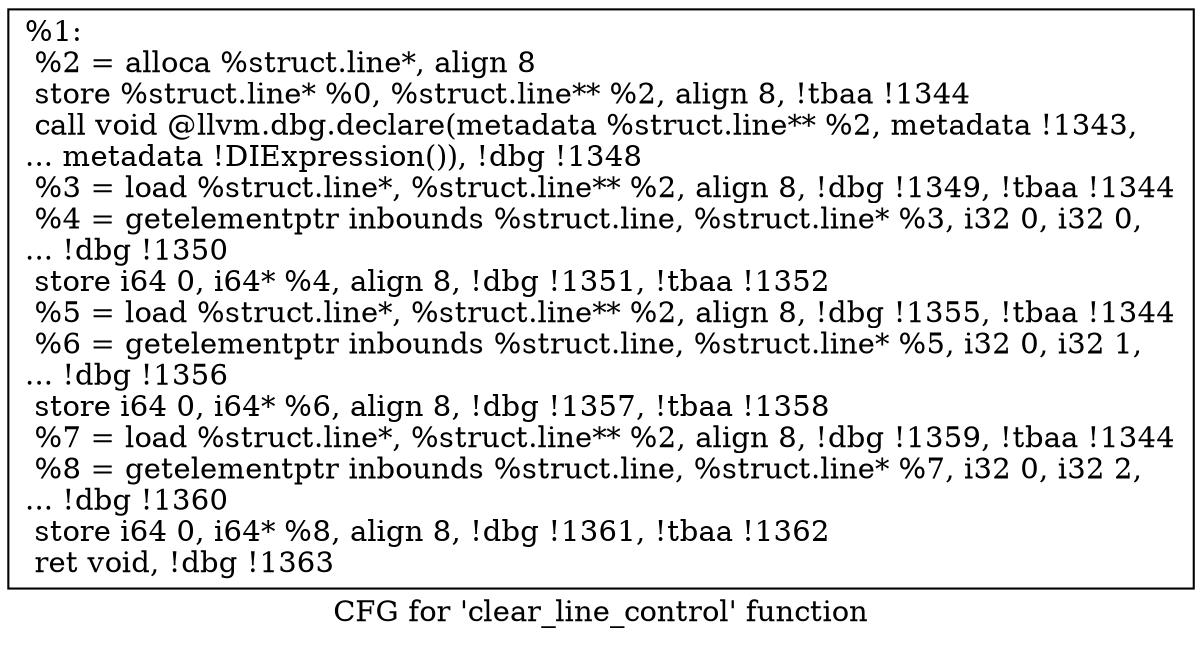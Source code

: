 digraph "CFG for 'clear_line_control' function" {
	label="CFG for 'clear_line_control' function";

	Node0x13737d0 [shape=record,label="{%1:\l  %2 = alloca %struct.line*, align 8\l  store %struct.line* %0, %struct.line** %2, align 8, !tbaa !1344\l  call void @llvm.dbg.declare(metadata %struct.line** %2, metadata !1343,\l... metadata !DIExpression()), !dbg !1348\l  %3 = load %struct.line*, %struct.line** %2, align 8, !dbg !1349, !tbaa !1344\l  %4 = getelementptr inbounds %struct.line, %struct.line* %3, i32 0, i32 0,\l... !dbg !1350\l  store i64 0, i64* %4, align 8, !dbg !1351, !tbaa !1352\l  %5 = load %struct.line*, %struct.line** %2, align 8, !dbg !1355, !tbaa !1344\l  %6 = getelementptr inbounds %struct.line, %struct.line* %5, i32 0, i32 1,\l... !dbg !1356\l  store i64 0, i64* %6, align 8, !dbg !1357, !tbaa !1358\l  %7 = load %struct.line*, %struct.line** %2, align 8, !dbg !1359, !tbaa !1344\l  %8 = getelementptr inbounds %struct.line, %struct.line* %7, i32 0, i32 2,\l... !dbg !1360\l  store i64 0, i64* %8, align 8, !dbg !1361, !tbaa !1362\l  ret void, !dbg !1363\l}"];
}
